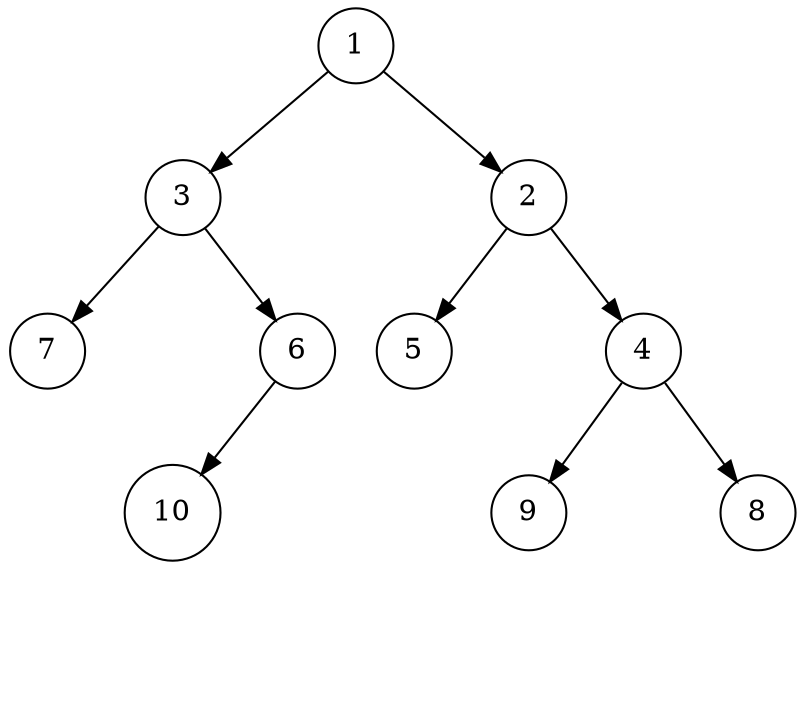 digraph G {
106 [shape=circle, label="1"];
106->109;
_n2 [shape=circle, label="#", style=invis];
106->_n2 [style=invis, weight=10];
106->108;
109 [shape=circle, label="3"];
109->113;
_n4 [shape=circle, label="#", style=invis];
109->_n4 [style=invis, weight=10];
109->112;
108 [shape=circle, label="2"];
108->111;
_n6 [shape=circle, label="#", style=invis];
108->_n6 [style=invis, weight=10];
108->110;
113 [shape=circle, label="7"];
_n8 [shape=circle, label="#", style=invis];
113->_n8 [style=invis, weight=10];
112 [shape=circle, label="6"];
112->119;
_n10 [shape=circle, label="#", style=invis];
112->_n10 [style=invis, weight=10];
111 [shape=circle, label="5"];
_n12 [shape=circle, label="#", style=invis];
111->_n12 [style=invis, weight=10];
110 [shape=circle, label="4"];
110->115;
_n14 [shape=circle, label="#", style=invis];
110->_n14 [style=invis, weight=10];
110->114;
119 [shape=circle, label="10"];
_n16 [shape=circle, label="#", style=invis];
119->_n16 [style=invis, weight=10];
115 [shape=circle, label="9"];
_n18 [shape=circle, label="#", style=invis];
115->_n18 [style=invis, weight=10];
114 [shape=circle, label="8"];
_n20 [shape=circle, label="#", style=invis];
114->_n20 [style=invis, weight=10];
}
